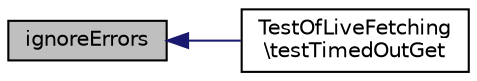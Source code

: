 digraph "ignoreErrors"
{
  edge [fontname="Helvetica",fontsize="10",labelfontname="Helvetica",labelfontsize="10"];
  node [fontname="Helvetica",fontsize="10",shape=record];
  rankdir="LR";
  Node1 [label="ignoreErrors",height=0.2,width=0.4,color="black", fillcolor="grey75", style="filled" fontcolor="black"];
  Node1 -> Node2 [dir="back",color="midnightblue",fontsize="10",style="solid",fontname="Helvetica"];
  Node2 [label="TestOfLiveFetching\l\\testTimedOutGet",height=0.2,width=0.4,color="black", fillcolor="white", style="filled",URL="$class_test_of_live_fetching.html#a0e5db96984e858bc9fb9b3a257203762"];
}
